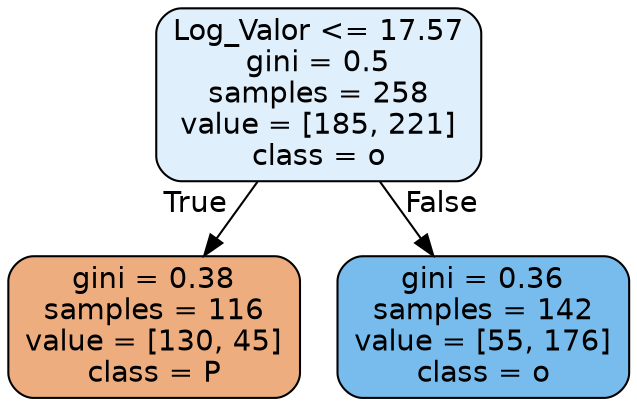 digraph Tree {
node [shape=box, style="filled, rounded", color="black", fontname="helvetica"] ;
edge [fontname="helvetica"] ;
0 [label="Log_Valor <= 17.57\ngini = 0.5\nsamples = 258\nvalue = [185, 221]\nclass = o", fillcolor="#dfeffb"] ;
1 [label="gini = 0.38\nsamples = 116\nvalue = [130, 45]\nclass = P", fillcolor="#eead7e"] ;
0 -> 1 [labeldistance=2.5, labelangle=45, headlabel="True"] ;
2 [label="gini = 0.36\nsamples = 142\nvalue = [55, 176]\nclass = o", fillcolor="#77bced"] ;
0 -> 2 [labeldistance=2.5, labelangle=-45, headlabel="False"] ;
}